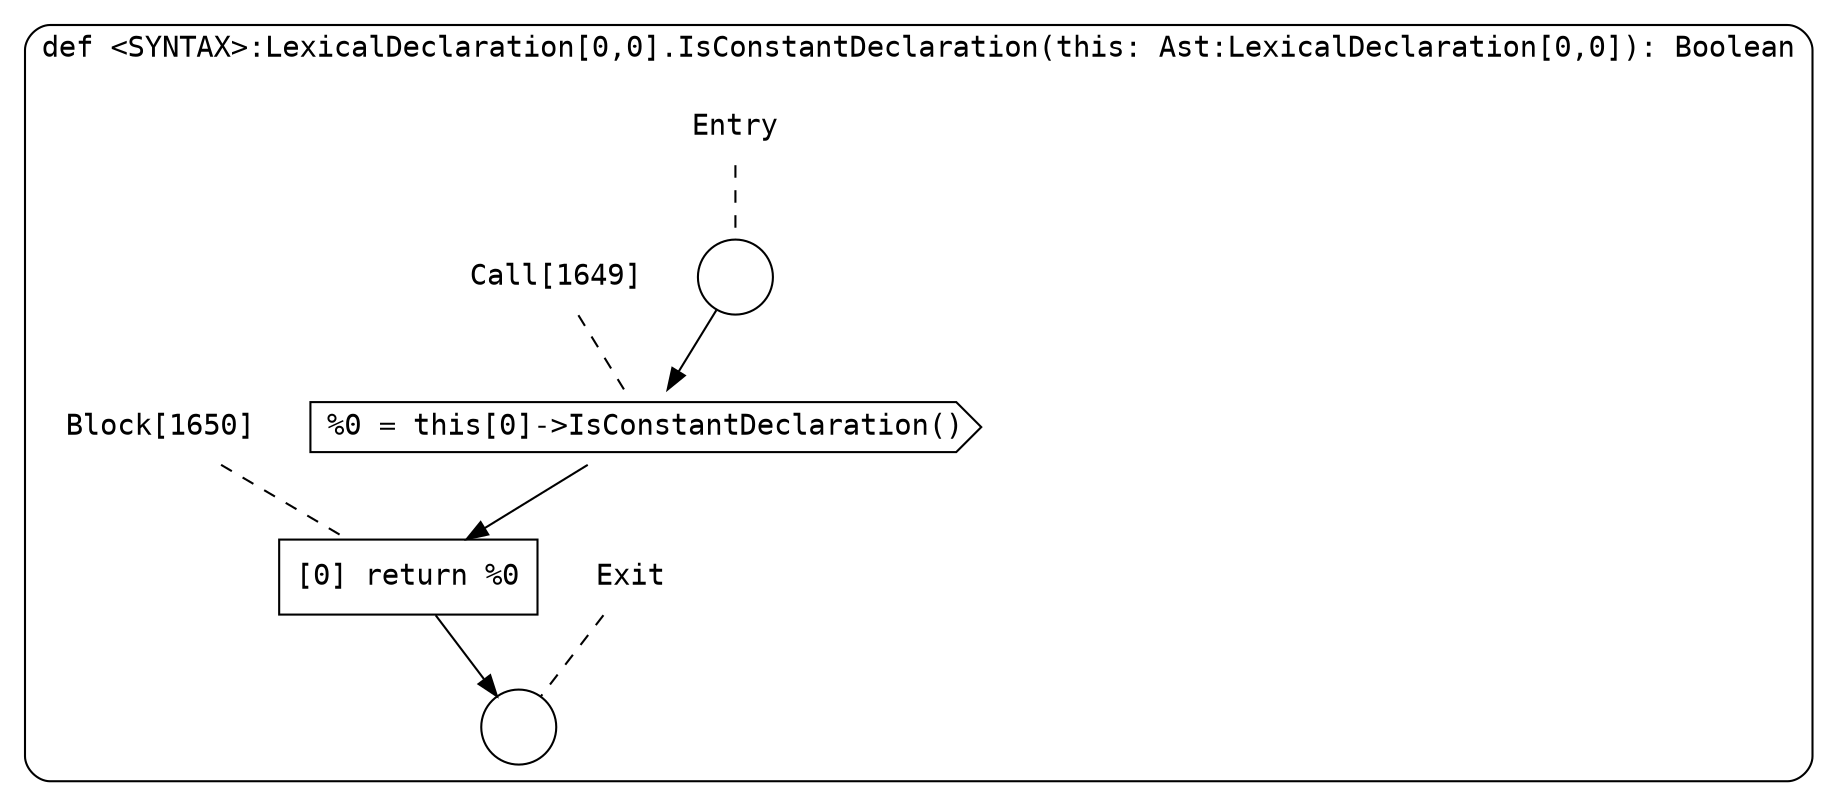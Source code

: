 digraph {
  graph [fontname = "Consolas"]
  node [fontname = "Consolas"]
  edge [fontname = "Consolas"]
  subgraph cluster240 {
    label = "def <SYNTAX>:LexicalDeclaration[0,0].IsConstantDeclaration(this: Ast:LexicalDeclaration[0,0]): Boolean"
    style = rounded
    cluster240_entry_name [shape=none, label=<<font color="black">Entry</font>>]
    cluster240_entry_name -> cluster240_entry [arrowhead=none, color="black", style=dashed]
    cluster240_entry [shape=circle label=" " color="black" fillcolor="white" style=filled]
    cluster240_entry -> node1649 [color="black"]
    cluster240_exit_name [shape=none, label=<<font color="black">Exit</font>>]
    cluster240_exit_name -> cluster240_exit [arrowhead=none, color="black", style=dashed]
    cluster240_exit [shape=circle label=" " color="black" fillcolor="white" style=filled]
    node1649_name [shape=none, label=<<font color="black">Call[1649]</font>>]
    node1649_name -> node1649 [arrowhead=none, color="black", style=dashed]
    node1649 [shape=cds, label=<<font color="black">%0 = this[0]-&gt;IsConstantDeclaration()</font>> color="black" fillcolor="white", style=filled]
    node1649 -> node1650 [color="black"]
    node1650_name [shape=none, label=<<font color="black">Block[1650]</font>>]
    node1650_name -> node1650 [arrowhead=none, color="black", style=dashed]
    node1650 [shape=box, label=<<font color="black">[0] return %0<BR ALIGN="LEFT"/></font>> color="black" fillcolor="white", style=filled]
    node1650 -> cluster240_exit [color="black"]
  }
}